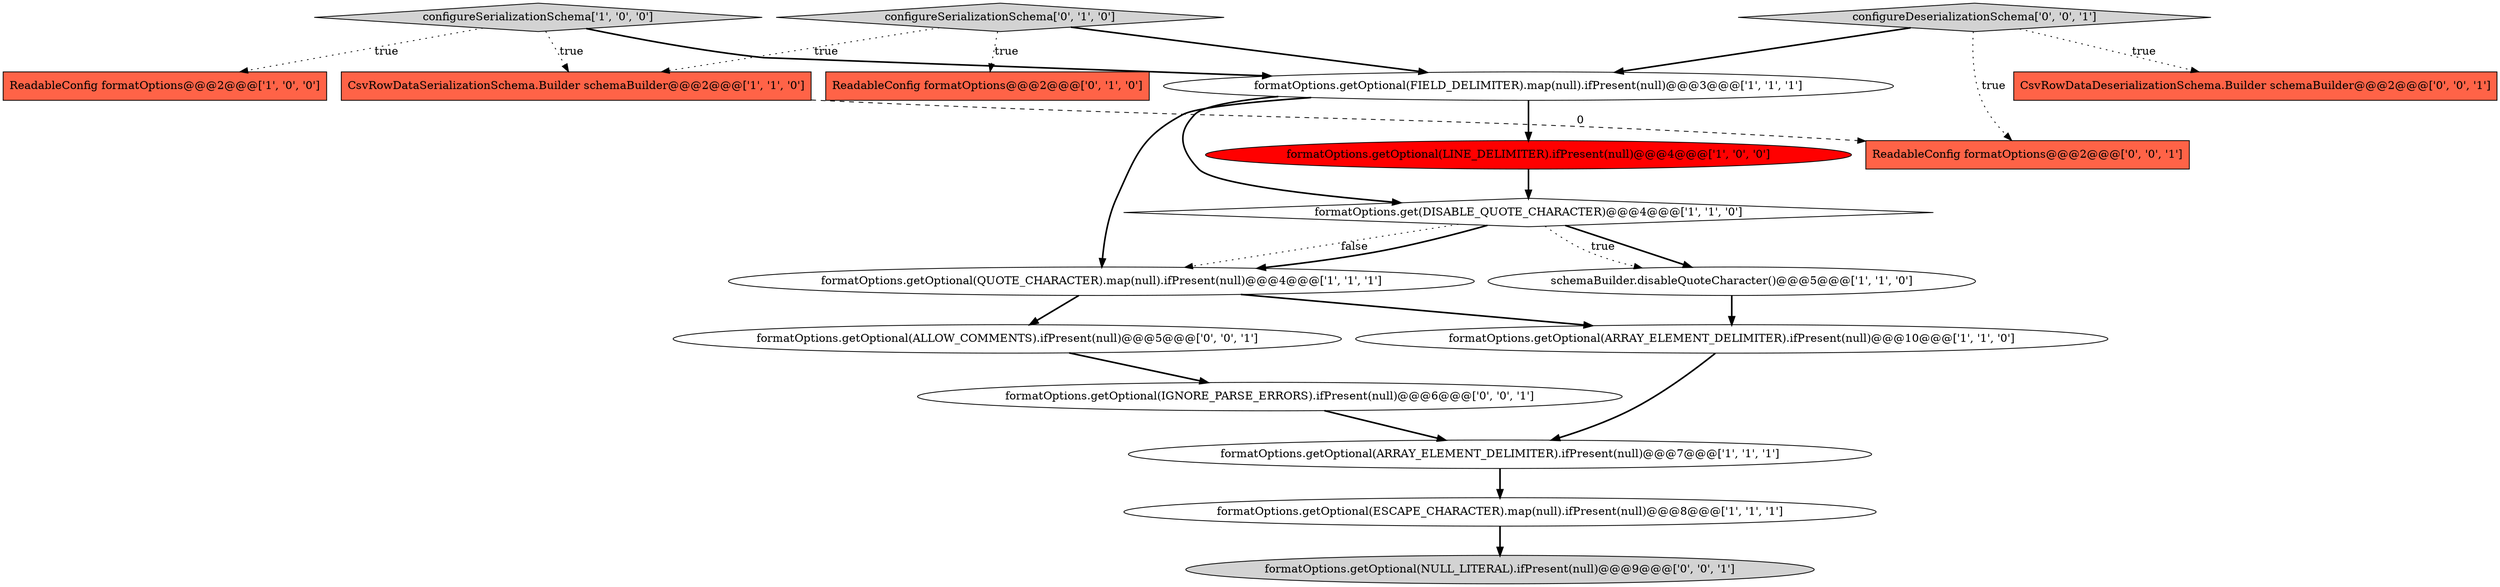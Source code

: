 digraph {
16 [style = filled, label = "ReadableConfig formatOptions@@@2@@@['0', '0', '1']", fillcolor = tomato, shape = box image = "AAA0AAABBB3BBB"];
0 [style = filled, label = "formatOptions.getOptional(FIELD_DELIMITER).map(null).ifPresent(null)@@@3@@@['1', '1', '1']", fillcolor = white, shape = ellipse image = "AAA0AAABBB1BBB"];
6 [style = filled, label = "formatOptions.getOptional(QUOTE_CHARACTER).map(null).ifPresent(null)@@@4@@@['1', '1', '1']", fillcolor = white, shape = ellipse image = "AAA0AAABBB1BBB"];
4 [style = filled, label = "ReadableConfig formatOptions@@@2@@@['1', '0', '0']", fillcolor = tomato, shape = box image = "AAA0AAABBB1BBB"];
2 [style = filled, label = "schemaBuilder.disableQuoteCharacter()@@@5@@@['1', '1', '0']", fillcolor = white, shape = ellipse image = "AAA0AAABBB1BBB"];
8 [style = filled, label = "formatOptions.getOptional(LINE_DELIMITER).ifPresent(null)@@@4@@@['1', '0', '0']", fillcolor = red, shape = ellipse image = "AAA1AAABBB1BBB"];
9 [style = filled, label = "formatOptions.getOptional(ESCAPE_CHARACTER).map(null).ifPresent(null)@@@8@@@['1', '1', '1']", fillcolor = white, shape = ellipse image = "AAA0AAABBB1BBB"];
10 [style = filled, label = "formatOptions.getOptional(ARRAY_ELEMENT_DELIMITER).ifPresent(null)@@@7@@@['1', '1', '1']", fillcolor = white, shape = ellipse image = "AAA0AAABBB1BBB"];
3 [style = filled, label = "configureSerializationSchema['1', '0', '0']", fillcolor = lightgray, shape = diamond image = "AAA0AAABBB1BBB"];
18 [style = filled, label = "configureDeserializationSchema['0', '0', '1']", fillcolor = lightgray, shape = diamond image = "AAA0AAABBB3BBB"];
13 [style = filled, label = "CsvRowDataDeserializationSchema.Builder schemaBuilder@@@2@@@['0', '0', '1']", fillcolor = tomato, shape = box image = "AAA0AAABBB3BBB"];
7 [style = filled, label = "CsvRowDataSerializationSchema.Builder schemaBuilder@@@2@@@['1', '1', '0']", fillcolor = tomato, shape = box image = "AAA0AAABBB1BBB"];
14 [style = filled, label = "formatOptions.getOptional(IGNORE_PARSE_ERRORS).ifPresent(null)@@@6@@@['0', '0', '1']", fillcolor = white, shape = ellipse image = "AAA0AAABBB3BBB"];
11 [style = filled, label = "ReadableConfig formatOptions@@@2@@@['0', '1', '0']", fillcolor = tomato, shape = box image = "AAA0AAABBB2BBB"];
17 [style = filled, label = "formatOptions.getOptional(ALLOW_COMMENTS).ifPresent(null)@@@5@@@['0', '0', '1']", fillcolor = white, shape = ellipse image = "AAA0AAABBB3BBB"];
5 [style = filled, label = "formatOptions.getOptional(ARRAY_ELEMENT_DELIMITER).ifPresent(null)@@@10@@@['1', '1', '0']", fillcolor = white, shape = ellipse image = "AAA0AAABBB1BBB"];
1 [style = filled, label = "formatOptions.get(DISABLE_QUOTE_CHARACTER)@@@4@@@['1', '1', '0']", fillcolor = white, shape = diamond image = "AAA0AAABBB1BBB"];
12 [style = filled, label = "configureSerializationSchema['0', '1', '0']", fillcolor = lightgray, shape = diamond image = "AAA0AAABBB2BBB"];
15 [style = filled, label = "formatOptions.getOptional(NULL_LITERAL).ifPresent(null)@@@9@@@['0', '0', '1']", fillcolor = lightgray, shape = ellipse image = "AAA0AAABBB3BBB"];
6->17 [style = bold, label=""];
5->10 [style = bold, label=""];
3->7 [style = dotted, label="true"];
18->16 [style = dotted, label="true"];
0->6 [style = bold, label=""];
7->16 [style = dashed, label="0"];
14->10 [style = bold, label=""];
3->4 [style = dotted, label="true"];
1->6 [style = dotted, label="false"];
12->0 [style = bold, label=""];
3->0 [style = bold, label=""];
12->11 [style = dotted, label="true"];
8->1 [style = bold, label=""];
6->5 [style = bold, label=""];
1->6 [style = bold, label=""];
17->14 [style = bold, label=""];
9->15 [style = bold, label=""];
0->1 [style = bold, label=""];
0->8 [style = bold, label=""];
1->2 [style = bold, label=""];
10->9 [style = bold, label=""];
1->2 [style = dotted, label="true"];
12->7 [style = dotted, label="true"];
18->0 [style = bold, label=""];
2->5 [style = bold, label=""];
18->13 [style = dotted, label="true"];
}
